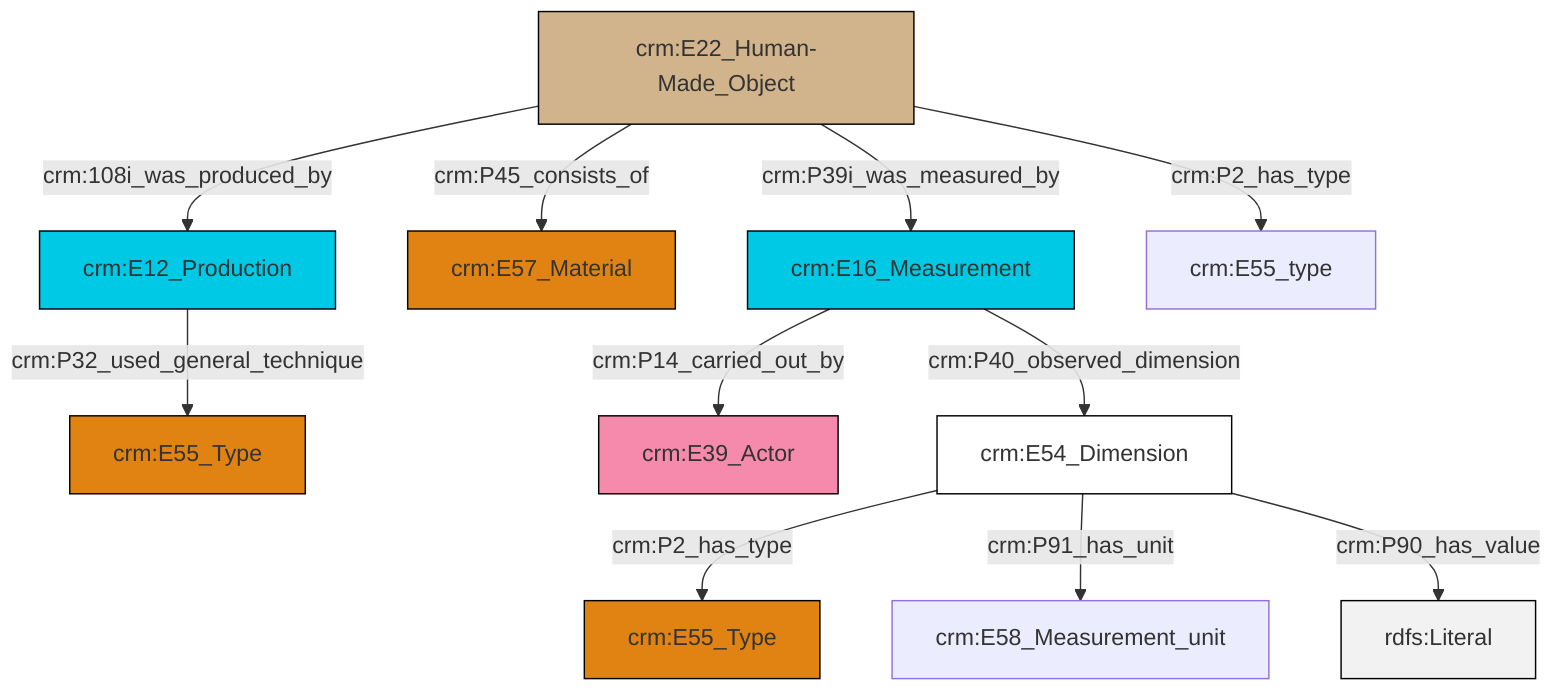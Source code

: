 graph TD
classDef Literal fill:#f2f2f2,stroke:#000000;
classDef CRM_Entity fill:#FFFFFF,stroke:#000000;
classDef Temporal_Entity fill:#00C9E6, stroke:#000000;
classDef Type fill:#E18312, stroke:#000000;
classDef Time-Span fill:#2C9C91, stroke:#000000;
classDef Appellation fill:#FFEB7F, stroke:#000000;
classDef Place fill:#008836, stroke:#000000;
classDef Persistent_Item fill:#B266B2, stroke:#000000;
classDef Conceptual_Object fill:#FFD700, stroke:#000000;
classDef Physical_Thing fill:#D2B48C, stroke:#000000;
classDef Actor fill:#f58aad, stroke:#000000;
classDef PC_Classes fill:#4ce600, stroke:#000000;
classDef Multi fill:#cccccc,stroke:#000000;

0["crm:E22_Human-Made_Object"]:::Physical_Thing -->|crm:108i_was_produced_by| 1["crm:E12_Production"]:::Temporal_Entity
10["crm:E54_Dimension"]:::CRM_Entity -->|crm:P2_has_type| 11["crm:E55_Type"]:::Type
0["crm:E22_Human-Made_Object"]:::Physical_Thing -->|crm:P45_consists_of| 12["crm:E57_Material"]:::Type
10["crm:E54_Dimension"]:::CRM_Entity -->|crm:P91_has_unit| 15["crm:E58_Measurement_unit"]:::Default
4["crm:E16_Measurement"]:::Temporal_Entity -->|crm:P14_carried_out_by| 2["crm:E39_Actor"]:::Actor
4["crm:E16_Measurement"]:::Temporal_Entity -->|crm:P40_observed_dimension| 10["crm:E54_Dimension"]:::CRM_Entity
0["crm:E22_Human-Made_Object"]:::Physical_Thing -->|crm:P39i_was_measured_by| 4["crm:E16_Measurement"]:::Temporal_Entity
1["crm:E12_Production"]:::Temporal_Entity -->|crm:P32_used_general_technique| 8["crm:E55_Type"]:::Type
10["crm:E54_Dimension"]:::CRM_Entity -->|crm:P90_has_value| 20[rdfs:Literal]:::Literal
0["crm:E22_Human-Made_Object"]:::Physical_Thing -->|crm:P2_has_type| 6["crm:E55_type"]:::Default